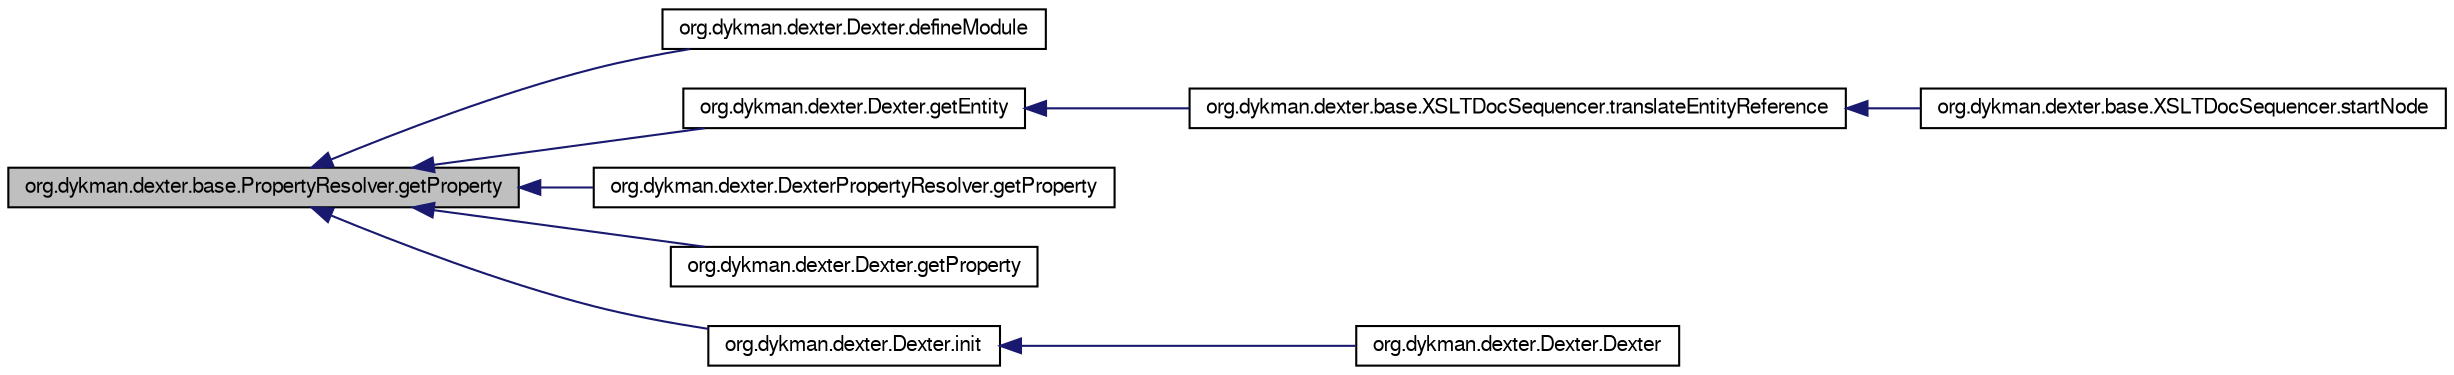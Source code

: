 digraph G
{
  bgcolor="transparent";
  edge [fontname="FreeSans",fontsize=10,labelfontname="FreeSans",labelfontsize=10];
  node [fontname="FreeSans",fontsize=10,shape=record];
  rankdir=LR;
  Node1 [label="org.dykman.dexter.base.PropertyResolver.getProperty",height=0.2,width=0.4,color="black", fillcolor="grey75", style="filled" fontcolor="black"];
  Node1 -> Node2 [dir=back,color="midnightblue",fontsize=10,style="solid",fontname="FreeSans"];
  Node2 [label="org.dykman.dexter.Dexter.defineModule",height=0.2,width=0.4,color="black",URL="$classorg_1_1dykman_1_1dexter_1_1Dexter.html#e1a48e4bb5420928394045efb95bb3a5"];
  Node1 -> Node3 [dir=back,color="midnightblue",fontsize=10,style="solid",fontname="FreeSans"];
  Node3 [label="org.dykman.dexter.Dexter.getEntity",height=0.2,width=0.4,color="black",URL="$classorg_1_1dykman_1_1dexter_1_1Dexter.html#b4bdc3eb74de8dd3e3654e61abef3d2e"];
  Node3 -> Node4 [dir=back,color="midnightblue",fontsize=10,style="solid",fontname="FreeSans"];
  Node4 [label="org.dykman.dexter.base.XSLTDocSequencer.translateEntityReference",height=0.2,width=0.4,color="black",URL="$classorg_1_1dykman_1_1dexter_1_1base_1_1XSLTDocSequencer.html#056bb243e34ed929bb1d9f6f3f152392"];
  Node4 -> Node5 [dir=back,color="midnightblue",fontsize=10,style="solid",fontname="FreeSans"];
  Node5 [label="org.dykman.dexter.base.XSLTDocSequencer.startNode",height=0.2,width=0.4,color="black",URL="$classorg_1_1dykman_1_1dexter_1_1base_1_1XSLTDocSequencer.html#dd89c7bb07cc9bbc8634a54d9a440c69"];
  Node1 -> Node6 [dir=back,color="midnightblue",fontsize=10,style="solid",fontname="FreeSans"];
  Node6 [label="org.dykman.dexter.DexterPropertyResolver.getProperty",height=0.2,width=0.4,color="black",URL="$classorg_1_1dykman_1_1dexter_1_1DexterPropertyResolver.html#87ba3f82ebb0f4783db8903129d3b3aa"];
  Node1 -> Node7 [dir=back,color="midnightblue",fontsize=10,style="solid",fontname="FreeSans"];
  Node7 [label="org.dykman.dexter.Dexter.getProperty",height=0.2,width=0.4,color="black",URL="$classorg_1_1dykman_1_1dexter_1_1Dexter.html#9139b8be5702a67265e67a71f6aef74c"];
  Node1 -> Node8 [dir=back,color="midnightblue",fontsize=10,style="solid",fontname="FreeSans"];
  Node8 [label="org.dykman.dexter.Dexter.init",height=0.2,width=0.4,color="black",URL="$classorg_1_1dykman_1_1dexter_1_1Dexter.html#e5561c9965cc2b26fad096a920656d8c"];
  Node8 -> Node9 [dir=back,color="midnightblue",fontsize=10,style="solid",fontname="FreeSans"];
  Node9 [label="org.dykman.dexter.Dexter.Dexter",height=0.2,width=0.4,color="black",URL="$classorg_1_1dykman_1_1dexter_1_1Dexter.html#39eec964a0997d377dd9e8e3c580065b"];
}
